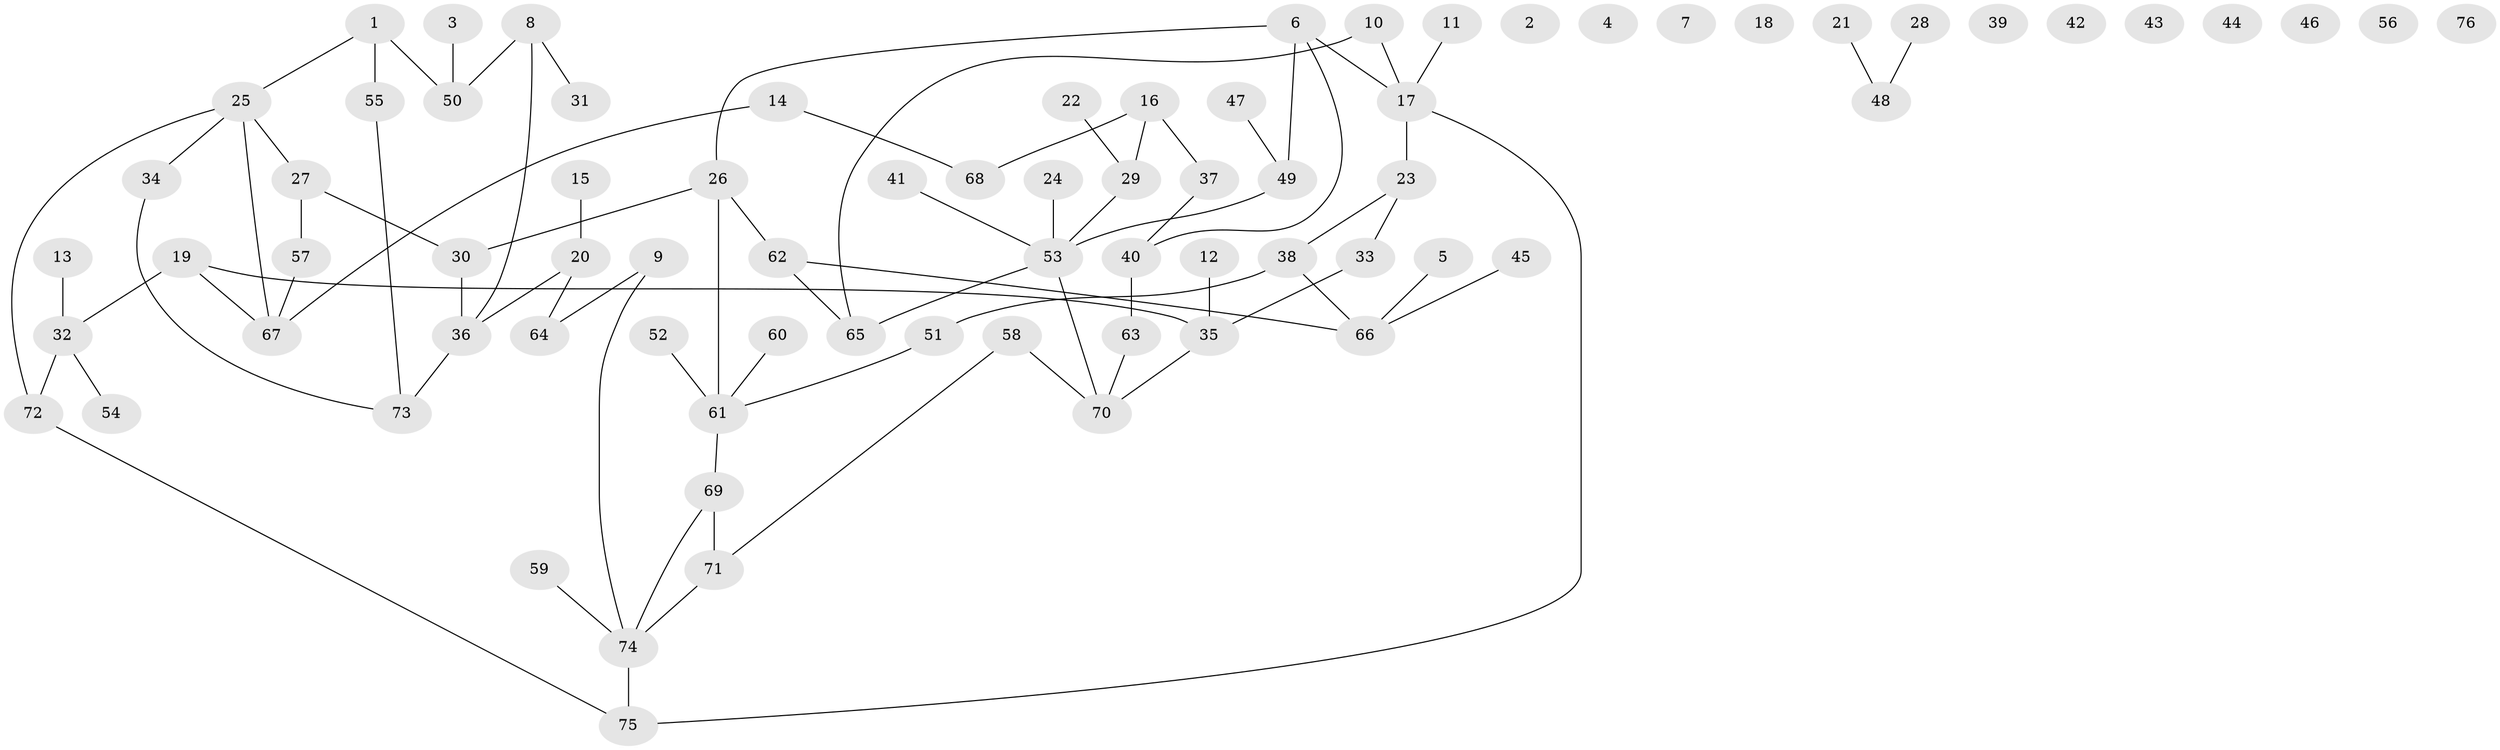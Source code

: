 // coarse degree distribution, {0: 0.4, 1: 0.3, 4: 0.06666666666666667, 2: 0.03333333333333333, 3: 0.1, 5: 0.03333333333333333, 7: 0.03333333333333333, 6: 0.03333333333333333}
// Generated by graph-tools (version 1.1) at 2025/43/03/04/25 21:43:19]
// undirected, 76 vertices, 82 edges
graph export_dot {
graph [start="1"]
  node [color=gray90,style=filled];
  1;
  2;
  3;
  4;
  5;
  6;
  7;
  8;
  9;
  10;
  11;
  12;
  13;
  14;
  15;
  16;
  17;
  18;
  19;
  20;
  21;
  22;
  23;
  24;
  25;
  26;
  27;
  28;
  29;
  30;
  31;
  32;
  33;
  34;
  35;
  36;
  37;
  38;
  39;
  40;
  41;
  42;
  43;
  44;
  45;
  46;
  47;
  48;
  49;
  50;
  51;
  52;
  53;
  54;
  55;
  56;
  57;
  58;
  59;
  60;
  61;
  62;
  63;
  64;
  65;
  66;
  67;
  68;
  69;
  70;
  71;
  72;
  73;
  74;
  75;
  76;
  1 -- 25;
  1 -- 50;
  1 -- 55;
  3 -- 50;
  5 -- 66;
  6 -- 17;
  6 -- 26;
  6 -- 40;
  6 -- 49;
  8 -- 31;
  8 -- 36;
  8 -- 50;
  9 -- 64;
  9 -- 74;
  10 -- 17;
  10 -- 65;
  11 -- 17;
  12 -- 35;
  13 -- 32;
  14 -- 67;
  14 -- 68;
  15 -- 20;
  16 -- 29;
  16 -- 37;
  16 -- 68;
  17 -- 23;
  17 -- 75;
  19 -- 32;
  19 -- 35;
  19 -- 67;
  20 -- 36;
  20 -- 64;
  21 -- 48;
  22 -- 29;
  23 -- 33;
  23 -- 38;
  24 -- 53;
  25 -- 27;
  25 -- 34;
  25 -- 67;
  25 -- 72;
  26 -- 30;
  26 -- 61;
  26 -- 62;
  27 -- 30;
  27 -- 57;
  28 -- 48;
  29 -- 53;
  30 -- 36;
  32 -- 54;
  32 -- 72;
  33 -- 35;
  34 -- 73;
  35 -- 70;
  36 -- 73;
  37 -- 40;
  38 -- 51;
  38 -- 66;
  40 -- 63;
  41 -- 53;
  45 -- 66;
  47 -- 49;
  49 -- 53;
  51 -- 61;
  52 -- 61;
  53 -- 65;
  53 -- 70;
  55 -- 73;
  57 -- 67;
  58 -- 70;
  58 -- 71;
  59 -- 74;
  60 -- 61;
  61 -- 69;
  62 -- 65;
  62 -- 66;
  63 -- 70;
  69 -- 71;
  69 -- 74;
  71 -- 74;
  72 -- 75;
  74 -- 75;
}
